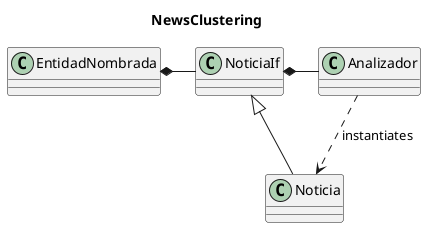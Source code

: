 @startuml

title NewsClustering

class Analizador
class NoticiaIf
class Noticia
class EntidadNombrada
NoticiaIf <|-- Noticia

EntidadNombrada *- NoticiaIf
NoticiaIf *- Analizador

Analizador ..> Noticia : instantiates

@enduml